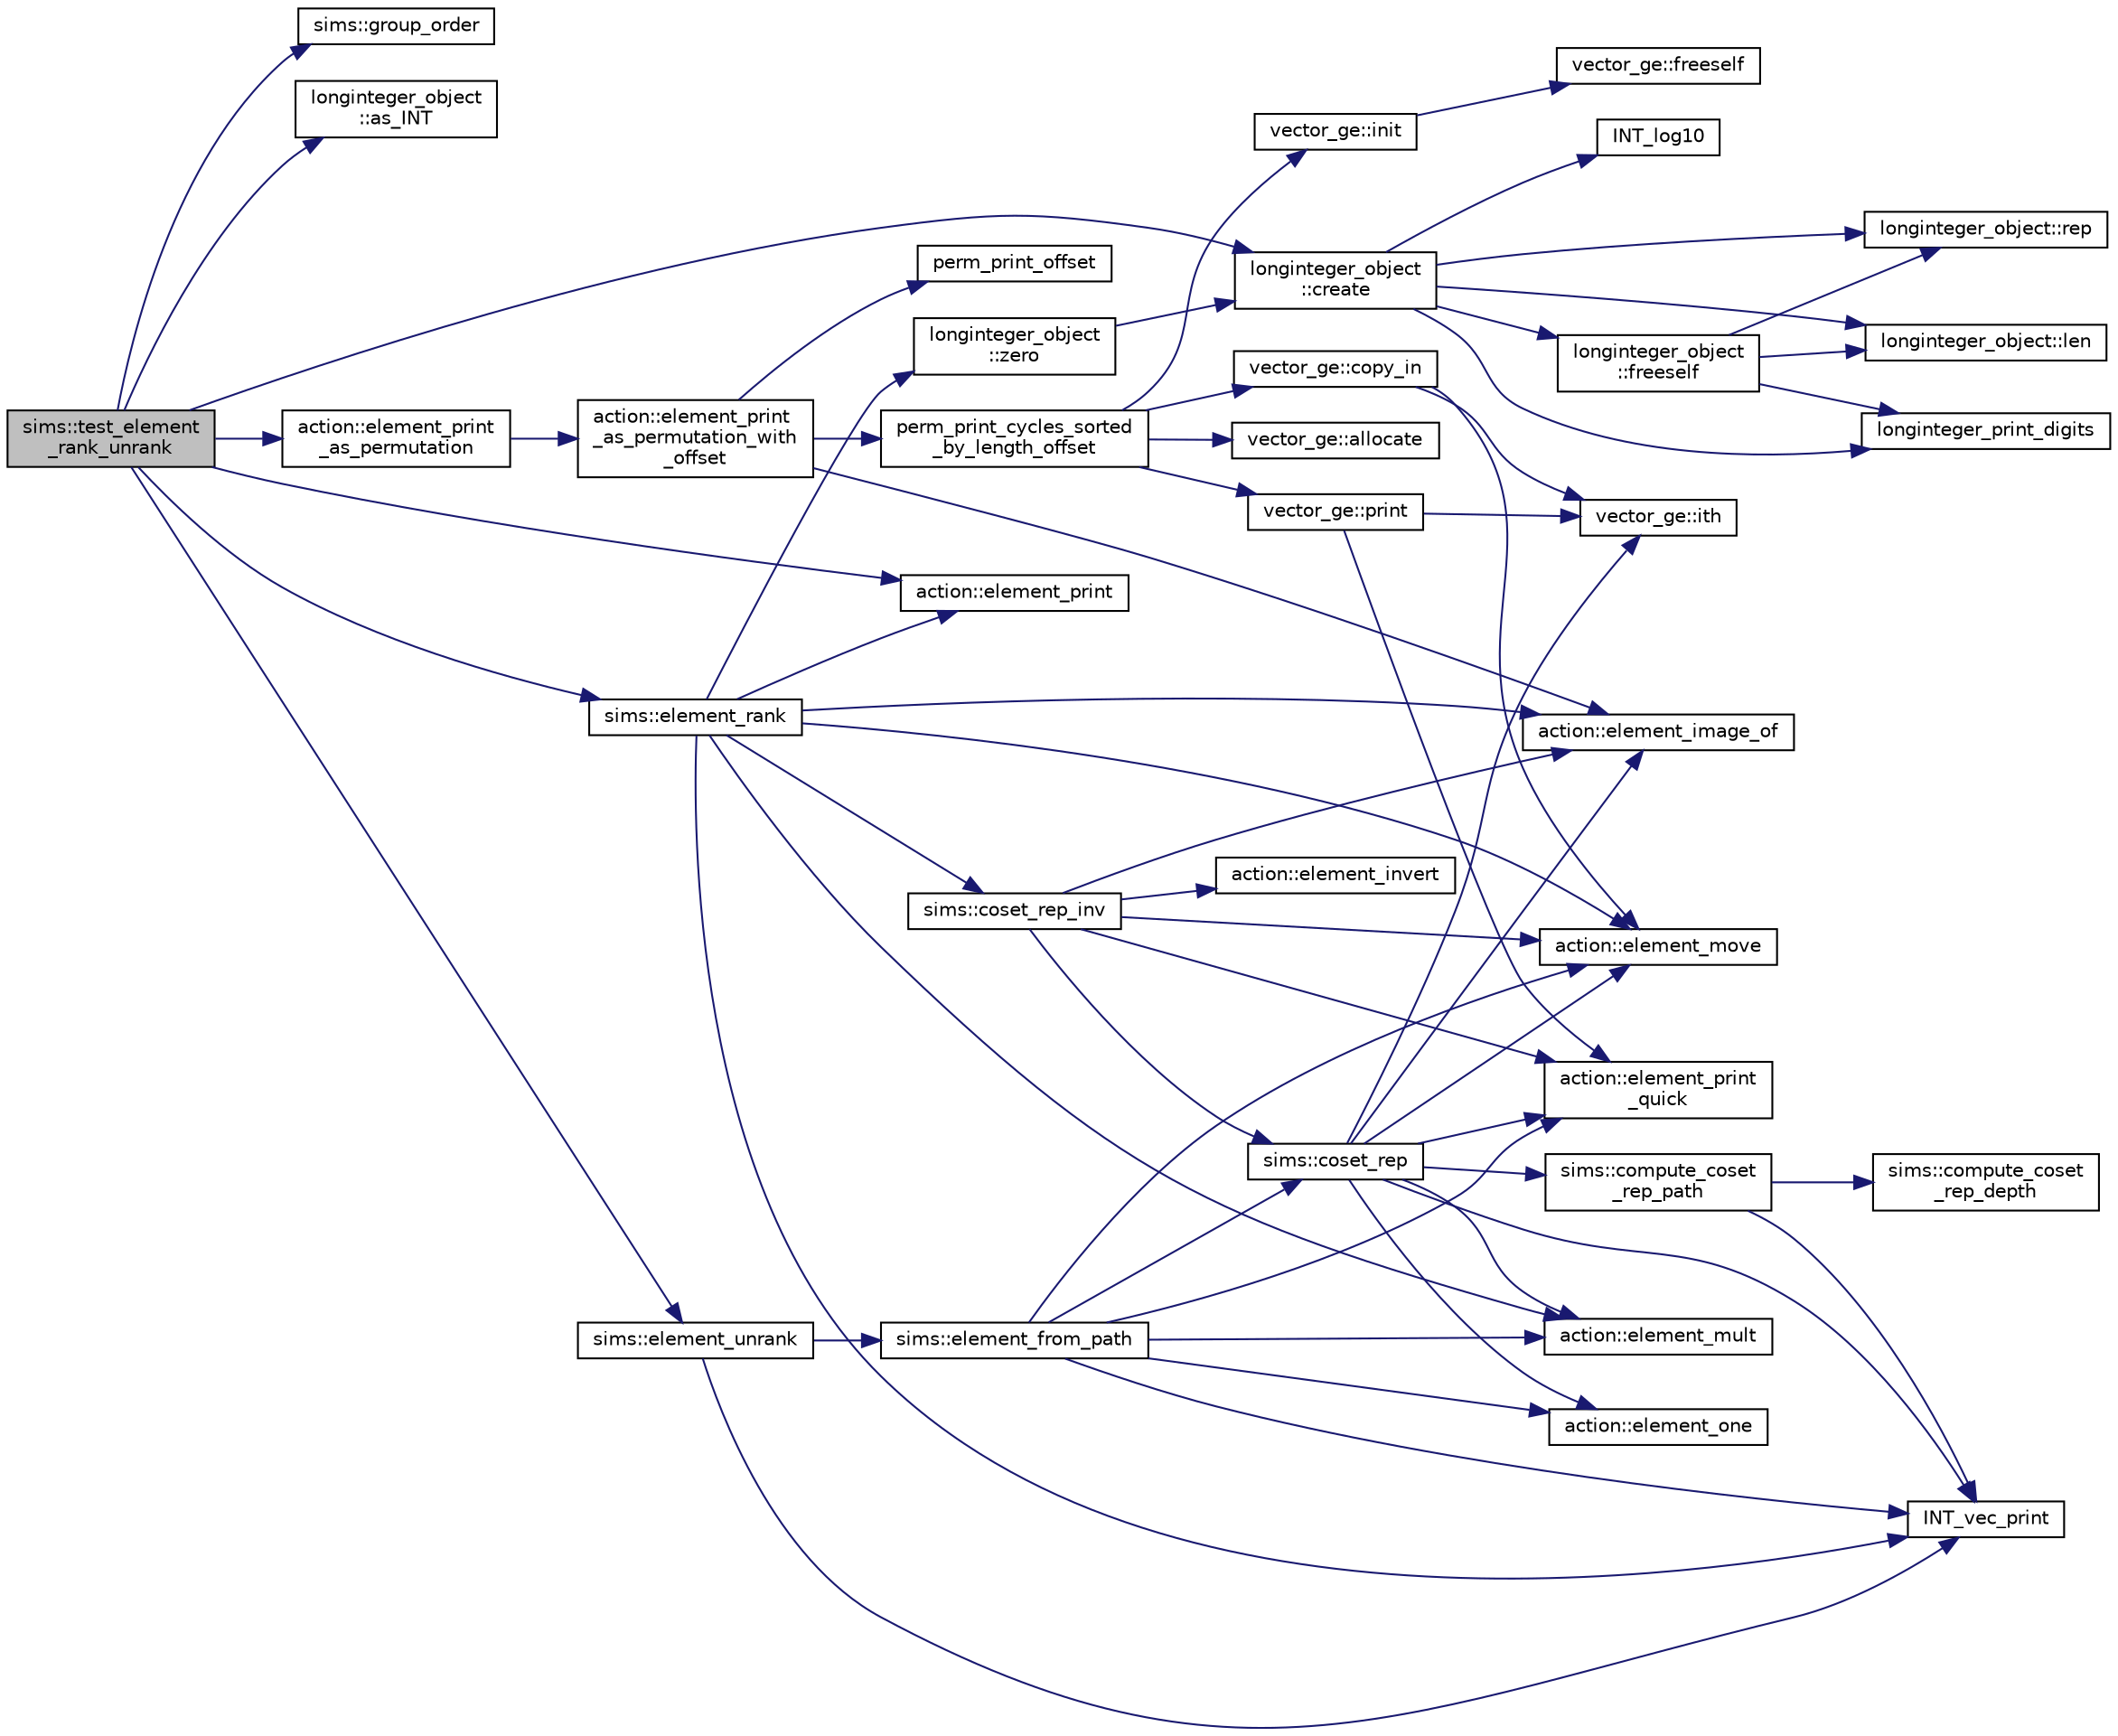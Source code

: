 digraph "sims::test_element_rank_unrank"
{
  edge [fontname="Helvetica",fontsize="10",labelfontname="Helvetica",labelfontsize="10"];
  node [fontname="Helvetica",fontsize="10",shape=record];
  rankdir="LR";
  Node10983 [label="sims::test_element\l_rank_unrank",height=0.2,width=0.4,color="black", fillcolor="grey75", style="filled", fontcolor="black"];
  Node10983 -> Node10984 [color="midnightblue",fontsize="10",style="solid",fontname="Helvetica"];
  Node10984 [label="sims::group_order",height=0.2,width=0.4,color="black", fillcolor="white", style="filled",URL="$d9/df3/classsims.html#aa442445175656570fa35febbe790efad"];
  Node10983 -> Node10985 [color="midnightblue",fontsize="10",style="solid",fontname="Helvetica"];
  Node10985 [label="longinteger_object\l::as_INT",height=0.2,width=0.4,color="black", fillcolor="white", style="filled",URL="$dd/d7e/classlonginteger__object.html#afb992d4679a6741acc63c8bcba27971e"];
  Node10983 -> Node10986 [color="midnightblue",fontsize="10",style="solid",fontname="Helvetica"];
  Node10986 [label="longinteger_object\l::create",height=0.2,width=0.4,color="black", fillcolor="white", style="filled",URL="$dd/d7e/classlonginteger__object.html#a95d2eebc60849c3963a49298b1f498c2"];
  Node10986 -> Node10987 [color="midnightblue",fontsize="10",style="solid",fontname="Helvetica"];
  Node10987 [label="longinteger_object\l::freeself",height=0.2,width=0.4,color="black", fillcolor="white", style="filled",URL="$dd/d7e/classlonginteger__object.html#a06450f8c4795d81da6d680830ef958a1"];
  Node10987 -> Node10988 [color="midnightblue",fontsize="10",style="solid",fontname="Helvetica"];
  Node10988 [label="longinteger_print_digits",height=0.2,width=0.4,color="black", fillcolor="white", style="filled",URL="$de/dc5/algebra__and__number__theory_8h.html#ac2bac7b12f5b6440b8dad275cd7a157d"];
  Node10987 -> Node10989 [color="midnightblue",fontsize="10",style="solid",fontname="Helvetica"];
  Node10989 [label="longinteger_object::rep",height=0.2,width=0.4,color="black", fillcolor="white", style="filled",URL="$dd/d7e/classlonginteger__object.html#a3ecaf12738cc721d281c416503f241e2"];
  Node10987 -> Node10990 [color="midnightblue",fontsize="10",style="solid",fontname="Helvetica"];
  Node10990 [label="longinteger_object::len",height=0.2,width=0.4,color="black", fillcolor="white", style="filled",URL="$dd/d7e/classlonginteger__object.html#a0bfeae35be8a6fd44ed7f76413596ab1"];
  Node10986 -> Node10991 [color="midnightblue",fontsize="10",style="solid",fontname="Helvetica"];
  Node10991 [label="INT_log10",height=0.2,width=0.4,color="black", fillcolor="white", style="filled",URL="$de/dc5/algebra__and__number__theory_8h.html#a98bc0a6c562370a355165d2538dac250"];
  Node10986 -> Node10988 [color="midnightblue",fontsize="10",style="solid",fontname="Helvetica"];
  Node10986 -> Node10989 [color="midnightblue",fontsize="10",style="solid",fontname="Helvetica"];
  Node10986 -> Node10990 [color="midnightblue",fontsize="10",style="solid",fontname="Helvetica"];
  Node10983 -> Node10992 [color="midnightblue",fontsize="10",style="solid",fontname="Helvetica"];
  Node10992 [label="sims::element_unrank",height=0.2,width=0.4,color="black", fillcolor="white", style="filled",URL="$d9/df3/classsims.html#ae7e72ffe2204f17d3e4d19360c59f147"];
  Node10992 -> Node10993 [color="midnightblue",fontsize="10",style="solid",fontname="Helvetica"];
  Node10993 [label="INT_vec_print",height=0.2,width=0.4,color="black", fillcolor="white", style="filled",URL="$df/dbf/sajeeb_8_c.html#a79a5901af0b47dd0d694109543c027fe"];
  Node10992 -> Node10994 [color="midnightblue",fontsize="10",style="solid",fontname="Helvetica"];
  Node10994 [label="sims::element_from_path",height=0.2,width=0.4,color="black", fillcolor="white", style="filled",URL="$d9/df3/classsims.html#a4a9bc25b1b8e61ba34d6d3d9f9fb8ab8"];
  Node10994 -> Node10993 [color="midnightblue",fontsize="10",style="solid",fontname="Helvetica"];
  Node10994 -> Node10995 [color="midnightblue",fontsize="10",style="solid",fontname="Helvetica"];
  Node10995 [label="action::element_one",height=0.2,width=0.4,color="black", fillcolor="white", style="filled",URL="$d2/d86/classaction.html#a780a105daf04d6d1fe7e2f63b3c88e3b"];
  Node10994 -> Node10996 [color="midnightblue",fontsize="10",style="solid",fontname="Helvetica"];
  Node10996 [label="sims::coset_rep",height=0.2,width=0.4,color="black", fillcolor="white", style="filled",URL="$d9/df3/classsims.html#a3d669dba4d005cd2399388f27f44cd04"];
  Node10996 -> Node10997 [color="midnightblue",fontsize="10",style="solid",fontname="Helvetica"];
  Node10997 [label="sims::compute_coset\l_rep_path",height=0.2,width=0.4,color="black", fillcolor="white", style="filled",URL="$d9/df3/classsims.html#a22a53a24eb86dcfe54cb3588776a4d96"];
  Node10997 -> Node10998 [color="midnightblue",fontsize="10",style="solid",fontname="Helvetica"];
  Node10998 [label="sims::compute_coset\l_rep_depth",height=0.2,width=0.4,color="black", fillcolor="white", style="filled",URL="$d9/df3/classsims.html#abfeb782bd253f1df5253486afb120f6f"];
  Node10997 -> Node10993 [color="midnightblue",fontsize="10",style="solid",fontname="Helvetica"];
  Node10996 -> Node10993 [color="midnightblue",fontsize="10",style="solid",fontname="Helvetica"];
  Node10996 -> Node10995 [color="midnightblue",fontsize="10",style="solid",fontname="Helvetica"];
  Node10996 -> Node10999 [color="midnightblue",fontsize="10",style="solid",fontname="Helvetica"];
  Node10999 [label="vector_ge::ith",height=0.2,width=0.4,color="black", fillcolor="white", style="filled",URL="$d4/d6e/classvector__ge.html#a1ff002e8b746a9beb119d57dcd4a15ff"];
  Node10996 -> Node11000 [color="midnightblue",fontsize="10",style="solid",fontname="Helvetica"];
  Node11000 [label="action::element_print\l_quick",height=0.2,width=0.4,color="black", fillcolor="white", style="filled",URL="$d2/d86/classaction.html#a4844680cf6750396f76494a28655265b"];
  Node10996 -> Node11001 [color="midnightblue",fontsize="10",style="solid",fontname="Helvetica"];
  Node11001 [label="action::element_mult",height=0.2,width=0.4,color="black", fillcolor="white", style="filled",URL="$d2/d86/classaction.html#ae9e36b2cae1f0f7bd7144097fa9a34b3"];
  Node10996 -> Node11002 [color="midnightblue",fontsize="10",style="solid",fontname="Helvetica"];
  Node11002 [label="action::element_move",height=0.2,width=0.4,color="black", fillcolor="white", style="filled",URL="$d2/d86/classaction.html#a550947491bbb534d3d7951f50198a874"];
  Node10996 -> Node11003 [color="midnightblue",fontsize="10",style="solid",fontname="Helvetica"];
  Node11003 [label="action::element_image_of",height=0.2,width=0.4,color="black", fillcolor="white", style="filled",URL="$d2/d86/classaction.html#ae09559d4537a048fc860f8a74a31393d"];
  Node10994 -> Node11000 [color="midnightblue",fontsize="10",style="solid",fontname="Helvetica"];
  Node10994 -> Node11001 [color="midnightblue",fontsize="10",style="solid",fontname="Helvetica"];
  Node10994 -> Node11002 [color="midnightblue",fontsize="10",style="solid",fontname="Helvetica"];
  Node10983 -> Node11004 [color="midnightblue",fontsize="10",style="solid",fontname="Helvetica"];
  Node11004 [label="action::element_print",height=0.2,width=0.4,color="black", fillcolor="white", style="filled",URL="$d2/d86/classaction.html#ae38c3ef3c1125213733d63c6fc3c40cd"];
  Node10983 -> Node11005 [color="midnightblue",fontsize="10",style="solid",fontname="Helvetica"];
  Node11005 [label="action::element_print\l_as_permutation",height=0.2,width=0.4,color="black", fillcolor="white", style="filled",URL="$d2/d86/classaction.html#a2975618a8203187b688a67c947150bb8"];
  Node11005 -> Node11006 [color="midnightblue",fontsize="10",style="solid",fontname="Helvetica"];
  Node11006 [label="action::element_print\l_as_permutation_with\l_offset",height=0.2,width=0.4,color="black", fillcolor="white", style="filled",URL="$d2/d86/classaction.html#addd61d869434abaad431124a6d858396"];
  Node11006 -> Node11003 [color="midnightblue",fontsize="10",style="solid",fontname="Helvetica"];
  Node11006 -> Node11007 [color="midnightblue",fontsize="10",style="solid",fontname="Helvetica"];
  Node11007 [label="perm_print_offset",height=0.2,width=0.4,color="black", fillcolor="white", style="filled",URL="$d2/d7c/combinatorics_8_c.html#ab87deef2ba9e4d2ce386a19eeaffecf3"];
  Node11006 -> Node11008 [color="midnightblue",fontsize="10",style="solid",fontname="Helvetica"];
  Node11008 [label="perm_print_cycles_sorted\l_by_length_offset",height=0.2,width=0.4,color="black", fillcolor="white", style="filled",URL="$d5/d90/action__global_8_c.html#a9d1f2e34879c04dbc45d08984a8066e3"];
  Node11008 -> Node11009 [color="midnightblue",fontsize="10",style="solid",fontname="Helvetica"];
  Node11009 [label="vector_ge::init",height=0.2,width=0.4,color="black", fillcolor="white", style="filled",URL="$d4/d6e/classvector__ge.html#afe1d6befd1f1501e6be34afbaa9d30a8"];
  Node11009 -> Node11010 [color="midnightblue",fontsize="10",style="solid",fontname="Helvetica"];
  Node11010 [label="vector_ge::freeself",height=0.2,width=0.4,color="black", fillcolor="white", style="filled",URL="$d4/d6e/classvector__ge.html#aa002e4b715cc73a9b8b367d29700b452"];
  Node11008 -> Node11011 [color="midnightblue",fontsize="10",style="solid",fontname="Helvetica"];
  Node11011 [label="vector_ge::allocate",height=0.2,width=0.4,color="black", fillcolor="white", style="filled",URL="$d4/d6e/classvector__ge.html#a35b062a9201b30f0a87bf87702d243ae"];
  Node11008 -> Node11012 [color="midnightblue",fontsize="10",style="solid",fontname="Helvetica"];
  Node11012 [label="vector_ge::copy_in",height=0.2,width=0.4,color="black", fillcolor="white", style="filled",URL="$d4/d6e/classvector__ge.html#ad02ebf2d4e8bbf095685aea921999145"];
  Node11012 -> Node10999 [color="midnightblue",fontsize="10",style="solid",fontname="Helvetica"];
  Node11012 -> Node11002 [color="midnightblue",fontsize="10",style="solid",fontname="Helvetica"];
  Node11008 -> Node11013 [color="midnightblue",fontsize="10",style="solid",fontname="Helvetica"];
  Node11013 [label="vector_ge::print",height=0.2,width=0.4,color="black", fillcolor="white", style="filled",URL="$d4/d6e/classvector__ge.html#a0d260cce035c20b32d7989c50670aa8a"];
  Node11013 -> Node11000 [color="midnightblue",fontsize="10",style="solid",fontname="Helvetica"];
  Node11013 -> Node10999 [color="midnightblue",fontsize="10",style="solid",fontname="Helvetica"];
  Node10983 -> Node11014 [color="midnightblue",fontsize="10",style="solid",fontname="Helvetica"];
  Node11014 [label="sims::element_rank",height=0.2,width=0.4,color="black", fillcolor="white", style="filled",URL="$d9/df3/classsims.html#a00fb332192d01becb17b6a059482fc8d"];
  Node11014 -> Node11002 [color="midnightblue",fontsize="10",style="solid",fontname="Helvetica"];
  Node11014 -> Node11015 [color="midnightblue",fontsize="10",style="solid",fontname="Helvetica"];
  Node11015 [label="longinteger_object\l::zero",height=0.2,width=0.4,color="black", fillcolor="white", style="filled",URL="$dd/d7e/classlonginteger__object.html#a6cdf946c2eb5e3e71ffb534716fa8a86"];
  Node11015 -> Node10986 [color="midnightblue",fontsize="10",style="solid",fontname="Helvetica"];
  Node11014 -> Node11003 [color="midnightblue",fontsize="10",style="solid",fontname="Helvetica"];
  Node11014 -> Node10993 [color="midnightblue",fontsize="10",style="solid",fontname="Helvetica"];
  Node11014 -> Node11004 [color="midnightblue",fontsize="10",style="solid",fontname="Helvetica"];
  Node11014 -> Node11016 [color="midnightblue",fontsize="10",style="solid",fontname="Helvetica"];
  Node11016 [label="sims::coset_rep_inv",height=0.2,width=0.4,color="black", fillcolor="white", style="filled",URL="$d9/df3/classsims.html#a388f523d4ec997fce4e9ede924de99b9"];
  Node11016 -> Node10996 [color="midnightblue",fontsize="10",style="solid",fontname="Helvetica"];
  Node11016 -> Node11000 [color="midnightblue",fontsize="10",style="solid",fontname="Helvetica"];
  Node11016 -> Node11003 [color="midnightblue",fontsize="10",style="solid",fontname="Helvetica"];
  Node11016 -> Node11017 [color="midnightblue",fontsize="10",style="solid",fontname="Helvetica"];
  Node11017 [label="action::element_invert",height=0.2,width=0.4,color="black", fillcolor="white", style="filled",URL="$d2/d86/classaction.html#aa4bd01e338497714586636751fcef436"];
  Node11016 -> Node11002 [color="midnightblue",fontsize="10",style="solid",fontname="Helvetica"];
  Node11014 -> Node11001 [color="midnightblue",fontsize="10",style="solid",fontname="Helvetica"];
}
